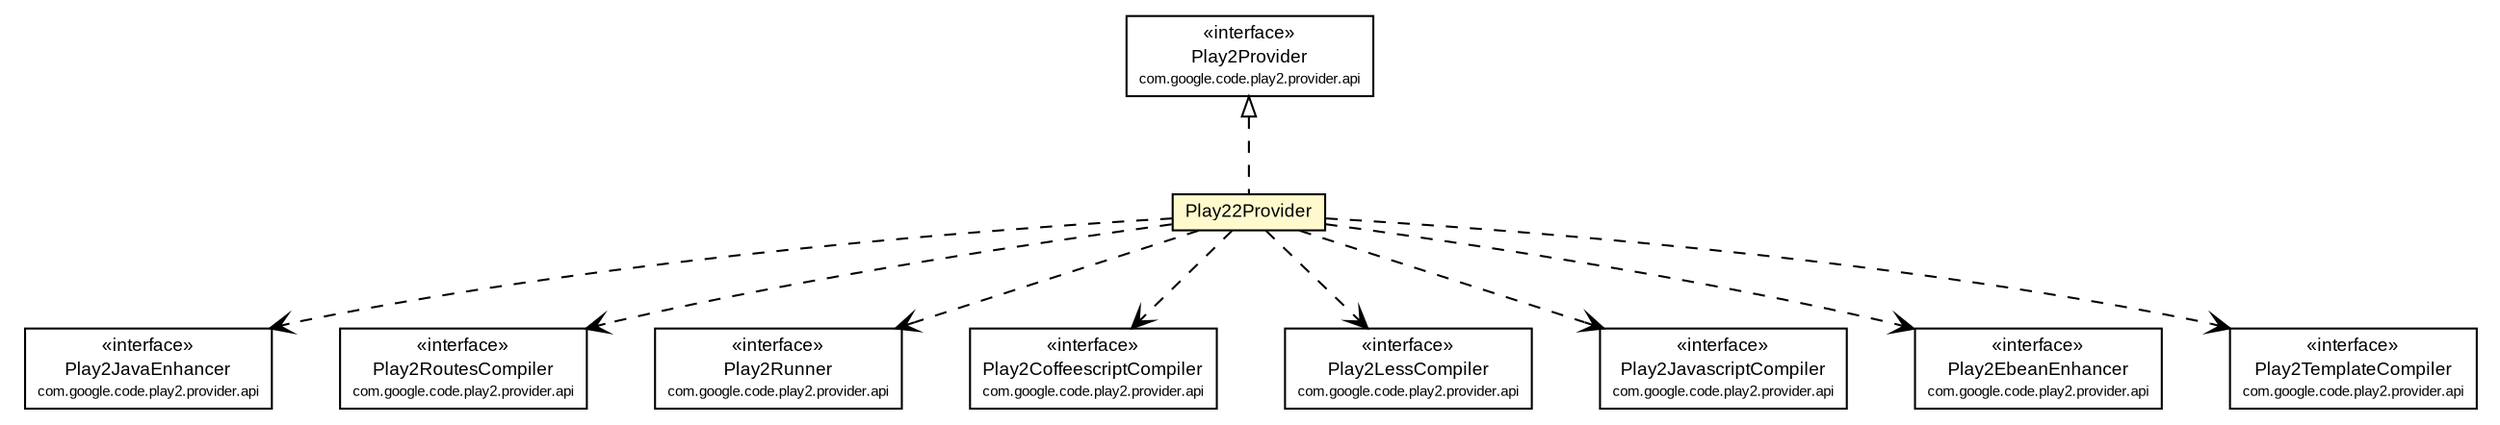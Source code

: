 #!/usr/local/bin/dot
#
# Class diagram 
# Generated by UMLGraph version R5_6-24-gf6e263 (http://www.umlgraph.org/)
#

digraph G {
	edge [fontname="arial",fontsize=10,labelfontname="arial",labelfontsize=10];
	node [fontname="arial",fontsize=10,shape=plaintext];
	nodesep=0.25;
	ranksep=0.5;
	// com.google.code.play2.provider.play22.Play22Provider
	c189 [label=<<table title="com.google.code.play2.provider.play22.Play22Provider" border="0" cellborder="1" cellspacing="0" cellpadding="2" port="p" bgcolor="lemonChiffon" href="./Play22Provider.html">
		<tr><td><table border="0" cellspacing="0" cellpadding="1">
<tr><td align="center" balign="center"> Play22Provider </td></tr>
		</table></td></tr>
		</table>>, URL="./Play22Provider.html", fontname="arial", fontcolor="black", fontsize=9.0];
	//com.google.code.play2.provider.play22.Play22Provider implements com.google.code.play2.provider.api.Play2Provider
	c198:p -> c189:p [dir=back,arrowtail=empty,style=dashed];
	// com.google.code.play2.provider.play22.Play22Provider DEPEND com.google.code.play2.provider.api.Play2JavaEnhancer
	c189:p -> c199:p [taillabel="", label="", headlabel="", fontname="arial", fontcolor="black", fontsize=10.0, color="black", arrowhead=open, style=dashed];
	// com.google.code.play2.provider.play22.Play22Provider DEPEND com.google.code.play2.provider.api.Play2RoutesCompiler
	c189:p -> c200:p [taillabel="", label="", headlabel="", fontname="arial", fontcolor="black", fontsize=10.0, color="black", arrowhead=open, style=dashed];
	// com.google.code.play2.provider.play22.Play22Provider DEPEND com.google.code.play2.provider.api.Play2Runner
	c189:p -> c201:p [taillabel="", label="", headlabel="", fontname="arial", fontcolor="black", fontsize=10.0, color="black", arrowhead=open, style=dashed];
	// com.google.code.play2.provider.play22.Play22Provider DEPEND com.google.code.play2.provider.api.Play2CoffeescriptCompiler
	c189:p -> c202:p [taillabel="", label="", headlabel="", fontname="arial", fontcolor="black", fontsize=10.0, color="black", arrowhead=open, style=dashed];
	// com.google.code.play2.provider.play22.Play22Provider DEPEND com.google.code.play2.provider.api.Play2LessCompiler
	c189:p -> c203:p [taillabel="", label="", headlabel="", fontname="arial", fontcolor="black", fontsize=10.0, color="black", arrowhead=open, style=dashed];
	// com.google.code.play2.provider.play22.Play22Provider DEPEND com.google.code.play2.provider.api.Play2JavascriptCompiler
	c189:p -> c204:p [taillabel="", label="", headlabel="", fontname="arial", fontcolor="black", fontsize=10.0, color="black", arrowhead=open, style=dashed];
	// com.google.code.play2.provider.play22.Play22Provider DEPEND com.google.code.play2.provider.api.Play2EbeanEnhancer
	c189:p -> c205:p [taillabel="", label="", headlabel="", fontname="arial", fontcolor="black", fontsize=10.0, color="black", arrowhead=open, style=dashed];
	// com.google.code.play2.provider.play22.Play22Provider DEPEND com.google.code.play2.provider.api.Play2TemplateCompiler
	c189:p -> c206:p [taillabel="", label="", headlabel="", fontname="arial", fontcolor="black", fontsize=10.0, color="black", arrowhead=open, style=dashed];
	// com.google.code.play2.provider.api.Play2Provider
	c198 [label=<<table title="com.google.code.play2.provider.api.Play2Provider" border="0" cellborder="1" cellspacing="0" cellpadding="2" port="p">
		<tr><td><table border="0" cellspacing="0" cellpadding="1">
<tr><td align="center" balign="center"> &#171;interface&#187; </td></tr>
<tr><td align="center" balign="center"> Play2Provider </td></tr>
<tr><td align="center" balign="center"><font point-size="7.0"> com.google.code.play2.provider.api </font></td></tr>
		</table></td></tr>
		</table>>, URL="null", fontname="arial", fontcolor="black", fontsize=9.0];
	// com.google.code.play2.provider.api.Play2RoutesCompiler
	c200 [label=<<table title="com.google.code.play2.provider.api.Play2RoutesCompiler" border="0" cellborder="1" cellspacing="0" cellpadding="2" port="p">
		<tr><td><table border="0" cellspacing="0" cellpadding="1">
<tr><td align="center" balign="center"> &#171;interface&#187; </td></tr>
<tr><td align="center" balign="center"> Play2RoutesCompiler </td></tr>
<tr><td align="center" balign="center"><font point-size="7.0"> com.google.code.play2.provider.api </font></td></tr>
		</table></td></tr>
		</table>>, URL="null", fontname="arial", fontcolor="black", fontsize=9.0];
	// com.google.code.play2.provider.api.Play2LessCompiler
	c203 [label=<<table title="com.google.code.play2.provider.api.Play2LessCompiler" border="0" cellborder="1" cellspacing="0" cellpadding="2" port="p">
		<tr><td><table border="0" cellspacing="0" cellpadding="1">
<tr><td align="center" balign="center"> &#171;interface&#187; </td></tr>
<tr><td align="center" balign="center"> Play2LessCompiler </td></tr>
<tr><td align="center" balign="center"><font point-size="7.0"> com.google.code.play2.provider.api </font></td></tr>
		</table></td></tr>
		</table>>, URL="null", fontname="arial", fontcolor="black", fontsize=9.0];
	// com.google.code.play2.provider.api.Play2TemplateCompiler
	c206 [label=<<table title="com.google.code.play2.provider.api.Play2TemplateCompiler" border="0" cellborder="1" cellspacing="0" cellpadding="2" port="p">
		<tr><td><table border="0" cellspacing="0" cellpadding="1">
<tr><td align="center" balign="center"> &#171;interface&#187; </td></tr>
<tr><td align="center" balign="center"> Play2TemplateCompiler </td></tr>
<tr><td align="center" balign="center"><font point-size="7.0"> com.google.code.play2.provider.api </font></td></tr>
		</table></td></tr>
		</table>>, URL="null", fontname="arial", fontcolor="black", fontsize=9.0];
	// com.google.code.play2.provider.api.Play2CoffeescriptCompiler
	c202 [label=<<table title="com.google.code.play2.provider.api.Play2CoffeescriptCompiler" border="0" cellborder="1" cellspacing="0" cellpadding="2" port="p">
		<tr><td><table border="0" cellspacing="0" cellpadding="1">
<tr><td align="center" balign="center"> &#171;interface&#187; </td></tr>
<tr><td align="center" balign="center"> Play2CoffeescriptCompiler </td></tr>
<tr><td align="center" balign="center"><font point-size="7.0"> com.google.code.play2.provider.api </font></td></tr>
		</table></td></tr>
		</table>>, URL="null", fontname="arial", fontcolor="black", fontsize=9.0];
	// com.google.code.play2.provider.api.Play2EbeanEnhancer
	c205 [label=<<table title="com.google.code.play2.provider.api.Play2EbeanEnhancer" border="0" cellborder="1" cellspacing="0" cellpadding="2" port="p">
		<tr><td><table border="0" cellspacing="0" cellpadding="1">
<tr><td align="center" balign="center"> &#171;interface&#187; </td></tr>
<tr><td align="center" balign="center"> Play2EbeanEnhancer </td></tr>
<tr><td align="center" balign="center"><font point-size="7.0"> com.google.code.play2.provider.api </font></td></tr>
		</table></td></tr>
		</table>>, URL="null", fontname="arial", fontcolor="black", fontsize=9.0];
	// com.google.code.play2.provider.api.Play2JavascriptCompiler
	c204 [label=<<table title="com.google.code.play2.provider.api.Play2JavascriptCompiler" border="0" cellborder="1" cellspacing="0" cellpadding="2" port="p">
		<tr><td><table border="0" cellspacing="0" cellpadding="1">
<tr><td align="center" balign="center"> &#171;interface&#187; </td></tr>
<tr><td align="center" balign="center"> Play2JavascriptCompiler </td></tr>
<tr><td align="center" balign="center"><font point-size="7.0"> com.google.code.play2.provider.api </font></td></tr>
		</table></td></tr>
		</table>>, URL="null", fontname="arial", fontcolor="black", fontsize=9.0];
	// com.google.code.play2.provider.api.Play2JavaEnhancer
	c199 [label=<<table title="com.google.code.play2.provider.api.Play2JavaEnhancer" border="0" cellborder="1" cellspacing="0" cellpadding="2" port="p">
		<tr><td><table border="0" cellspacing="0" cellpadding="1">
<tr><td align="center" balign="center"> &#171;interface&#187; </td></tr>
<tr><td align="center" balign="center"> Play2JavaEnhancer </td></tr>
<tr><td align="center" balign="center"><font point-size="7.0"> com.google.code.play2.provider.api </font></td></tr>
		</table></td></tr>
		</table>>, URL="null", fontname="arial", fontcolor="black", fontsize=9.0];
	// com.google.code.play2.provider.api.Play2Runner
	c201 [label=<<table title="com.google.code.play2.provider.api.Play2Runner" border="0" cellborder="1" cellspacing="0" cellpadding="2" port="p">
		<tr><td><table border="0" cellspacing="0" cellpadding="1">
<tr><td align="center" balign="center"> &#171;interface&#187; </td></tr>
<tr><td align="center" balign="center"> Play2Runner </td></tr>
<tr><td align="center" balign="center"><font point-size="7.0"> com.google.code.play2.provider.api </font></td></tr>
		</table></td></tr>
		</table>>, URL="null", fontname="arial", fontcolor="black", fontsize=9.0];
}

